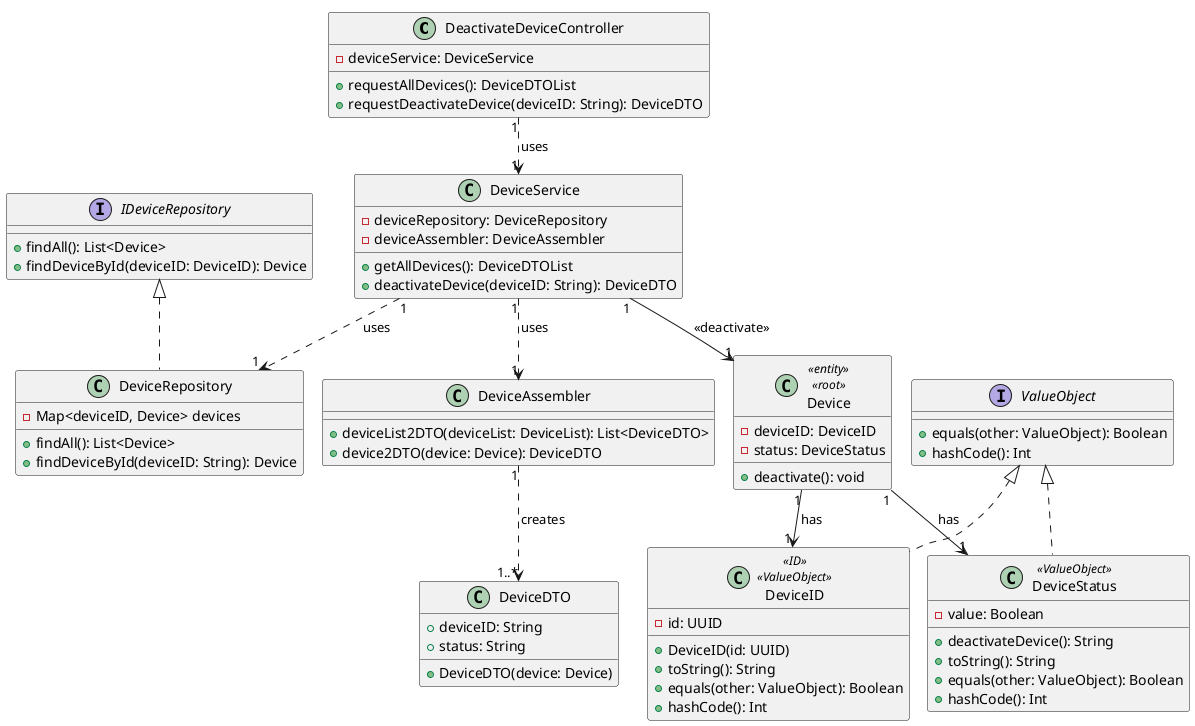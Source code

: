 @startuml
'https://plantuml.com/class-diagram

!pragma layout smetana
!pragma scale 100 width
!pragma useVerticalIfPossible

class DeactivateDeviceController {
    -deviceService: DeviceService
    +requestAllDevices(): DeviceDTOList
    +requestDeactivateDevice(deviceID: String): DeviceDTO
}

class DeviceService {
    -deviceRepository: DeviceRepository
    -deviceAssembler: DeviceAssembler
    +getAllDevices(): DeviceDTOList
    +deactivateDevice(deviceID: String): DeviceDTO
}

class DeviceRepository implements IDeviceRepository {
    -Map<deviceID, Device> devices
    +findAll(): List<Device>
    +findDeviceById(deviceID: String): Device
}

interface IDeviceRepository {
    +findAll(): List<Device>
    +findDeviceById(deviceID: DeviceID): Device
}

class DeviceAssembler {
    +deviceList2DTO(deviceList: DeviceList): List<DeviceDTO>
    +device2DTO(device: Device): DeviceDTO
}


class DeviceDTO {
    +deviceID: String
    +status: String
    +DeviceDTO(device: Device)
}

class Device<<entity>><<root>> {
    -deviceID: DeviceID
    -status: DeviceStatus
    +deactivate(): void
}

class DeviceStatus<<ValueObject>> implements ValueObject{
    -value: Boolean
    +deactivateDevice(): String
    +toString(): String
    +equals(other: ValueObject): Boolean
    +hashCode(): Int
}

class DeviceID<<ID>><<ValueObject>> implements ValueObject{
    -id: UUID
    +DeviceID(id: UUID)
    +toString(): String
    +equals(other: ValueObject): Boolean
    +hashCode(): Int
}

interface ValueObject {
    +equals(other: ValueObject): Boolean
    +hashCode(): Int
}

DeactivateDeviceController "1" ..> "1" DeviceService: uses >
DeviceService "1" ..> "1" DeviceRepository: uses >
DeviceService "1" ..> "1" DeviceAssembler: uses >
DeviceAssembler "1" ..> "1..*" DeviceDTO: creates >
DeviceService "1" --> "1" Device: <<deactivate>>
Device "1" --> "1" DeviceID: has >
Device "1" --> "1" DeviceStatus: has >
@enduml
